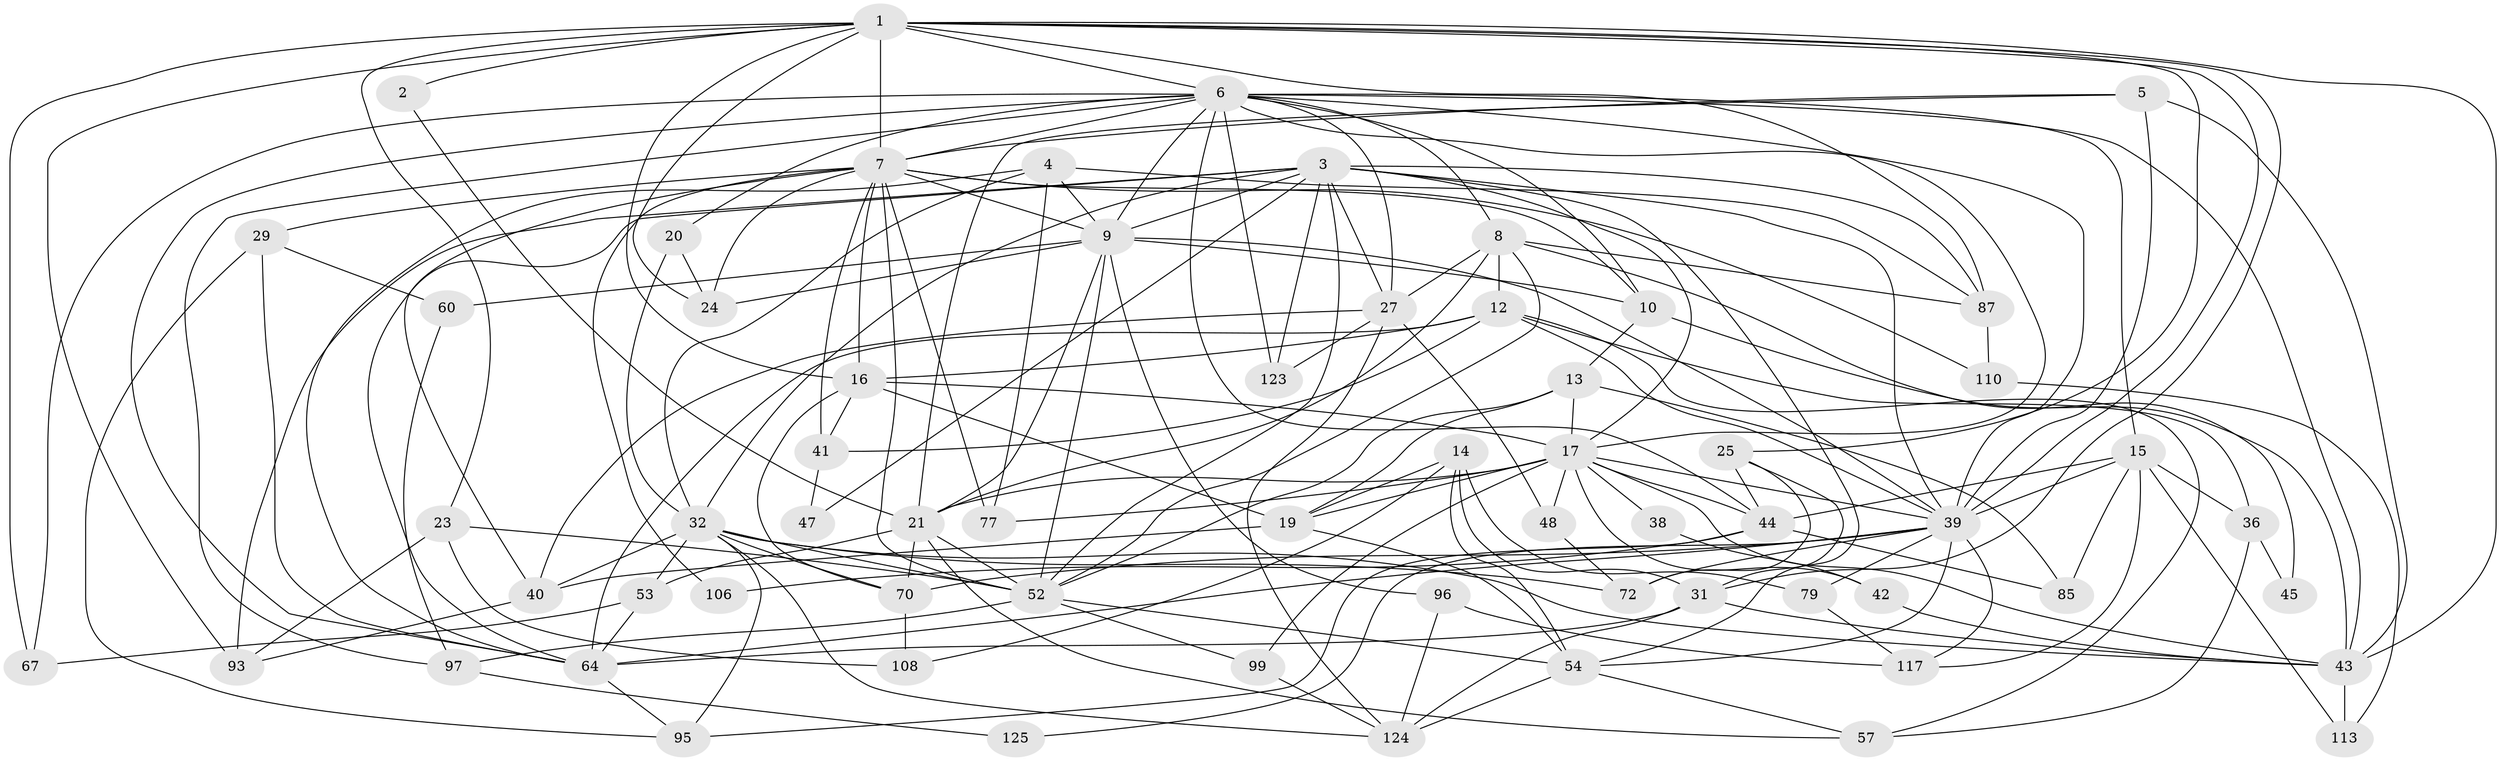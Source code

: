 // original degree distribution, {3: 0.28346456692913385, 2: 0.10236220472440945, 5: 0.2204724409448819, 4: 0.28346456692913385, 6: 0.06299212598425197, 7: 0.047244094488188976}
// Generated by graph-tools (version 1.1) at 2025/15/03/09/25 04:15:11]
// undirected, 63 vertices, 178 edges
graph export_dot {
graph [start="1"]
  node [color=gray90,style=filled];
  1 [super="+116+88"];
  2;
  3 [super="+34+83+37"];
  4 [super="+122"];
  5 [super="+81"];
  6 [super="+66+68"];
  7 [super="+115+114+35"];
  8 [super="+61"];
  9 [super="+11"];
  10 [super="+33"];
  12 [super="+55"];
  13 [super="+51"];
  14 [super="+62"];
  15 [super="+18+26"];
  16 [super="+69+74"];
  17 [super="+49+30+65"];
  19 [super="+22"];
  20;
  21 [super="+82+86"];
  23;
  24 [super="+119"];
  25 [super="+92"];
  27 [super="+28"];
  29 [super="+111"];
  31 [super="+100"];
  32 [super="+107+121+63"];
  36;
  38;
  39 [super="+71"];
  40;
  41 [super="+78"];
  42;
  43 [super="+59"];
  44 [super="+50"];
  45;
  47;
  48;
  52 [super="+105+56"];
  53;
  54 [super="+76+120"];
  57;
  60 [super="+101"];
  64 [super="+104"];
  67;
  70;
  72;
  77;
  79;
  85;
  87;
  93;
  95;
  96;
  97 [super="+118"];
  99;
  106;
  108;
  110;
  113;
  117;
  123;
  124;
  125;
  1 -- 24;
  1 -- 39;
  1 -- 23;
  1 -- 25;
  1 -- 2;
  1 -- 67;
  1 -- 6;
  1 -- 87;
  1 -- 93;
  1 -- 7;
  1 -- 31;
  1 -- 43;
  1 -- 16;
  2 -- 21;
  3 -- 87;
  3 -- 47;
  3 -- 9;
  3 -- 27;
  3 -- 123;
  3 -- 93;
  3 -- 32;
  3 -- 39;
  3 -- 17;
  3 -- 52;
  3 -- 64;
  3 -- 54;
  4 -- 64;
  4 -- 9;
  4 -- 32;
  4 -- 77;
  4 -- 87;
  5 -- 7;
  5 -- 43 [weight=2];
  5 -- 21;
  5 -- 39;
  6 -- 44;
  6 -- 67;
  6 -- 7;
  6 -- 8;
  6 -- 9;
  6 -- 123;
  6 -- 20;
  6 -- 27;
  6 -- 15;
  6 -- 43;
  6 -- 17;
  6 -- 64;
  6 -- 97;
  6 -- 39;
  6 -- 10;
  7 -- 110;
  7 -- 77;
  7 -- 52 [weight=2];
  7 -- 40;
  7 -- 10;
  7 -- 9;
  7 -- 41;
  7 -- 106;
  7 -- 29 [weight=2];
  7 -- 24;
  7 -- 16;
  8 -- 45;
  8 -- 87;
  8 -- 27;
  8 -- 12;
  8 -- 52;
  8 -- 21;
  9 -- 39;
  9 -- 96;
  9 -- 24;
  9 -- 10;
  9 -- 60;
  9 -- 52;
  9 -- 21;
  10 -- 13;
  10 -- 43 [weight=2];
  12 -- 57;
  12 -- 16;
  12 -- 64;
  12 -- 36;
  12 -- 39;
  12 -- 41;
  13 -- 52;
  13 -- 85;
  13 -- 17;
  13 -- 19;
  14 -- 19;
  14 -- 108;
  14 -- 79;
  14 -- 31;
  14 -- 54;
  15 -- 113;
  15 -- 36;
  15 -- 117;
  15 -- 44;
  15 -- 39;
  15 -- 85;
  16 -- 41;
  16 -- 17 [weight=2];
  16 -- 19;
  16 -- 70;
  17 -- 99;
  17 -- 48;
  17 -- 42;
  17 -- 44;
  17 -- 38;
  17 -- 39;
  17 -- 43;
  17 -- 19;
  17 -- 77;
  17 -- 21;
  19 -- 40;
  19 -- 54;
  20 -- 24;
  20 -- 32;
  21 -- 70;
  21 -- 53;
  21 -- 52;
  21 -- 57;
  23 -- 93;
  23 -- 108;
  23 -- 52;
  25 -- 72;
  25 -- 44;
  25 -- 31;
  27 -- 40 [weight=2];
  27 -- 123;
  27 -- 124;
  27 -- 48;
  29 -- 60;
  29 -- 95;
  29 -- 64;
  31 -- 124;
  31 -- 43;
  31 -- 64;
  32 -- 43;
  32 -- 124;
  32 -- 72;
  32 -- 70;
  32 -- 53;
  32 -- 40;
  32 -- 95;
  32 -- 52;
  36 -- 57;
  36 -- 45;
  38 -- 42;
  39 -- 79;
  39 -- 70;
  39 -- 72;
  39 -- 117;
  39 -- 54;
  39 -- 125;
  39 -- 64;
  40 -- 93;
  41 -- 47;
  42 -- 43;
  43 -- 113;
  44 -- 106;
  44 -- 85;
  44 -- 95;
  48 -- 72;
  52 -- 99;
  52 -- 97;
  52 -- 54;
  53 -- 67;
  53 -- 64;
  54 -- 57;
  54 -- 124;
  60 -- 97;
  64 -- 95;
  70 -- 108;
  79 -- 117;
  87 -- 110;
  96 -- 124;
  96 -- 117;
  97 -- 125;
  99 -- 124;
  110 -- 113;
}
